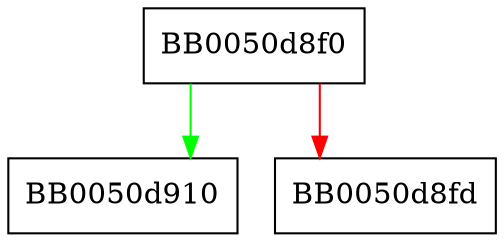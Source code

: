 digraph ossl_ackm_get_ack_deadline {
  node [shape="box"];
  graph [splines=ortho];
  BB0050d8f0 -> BB0050d910 [color="green"];
  BB0050d8f0 -> BB0050d8fd [color="red"];
}